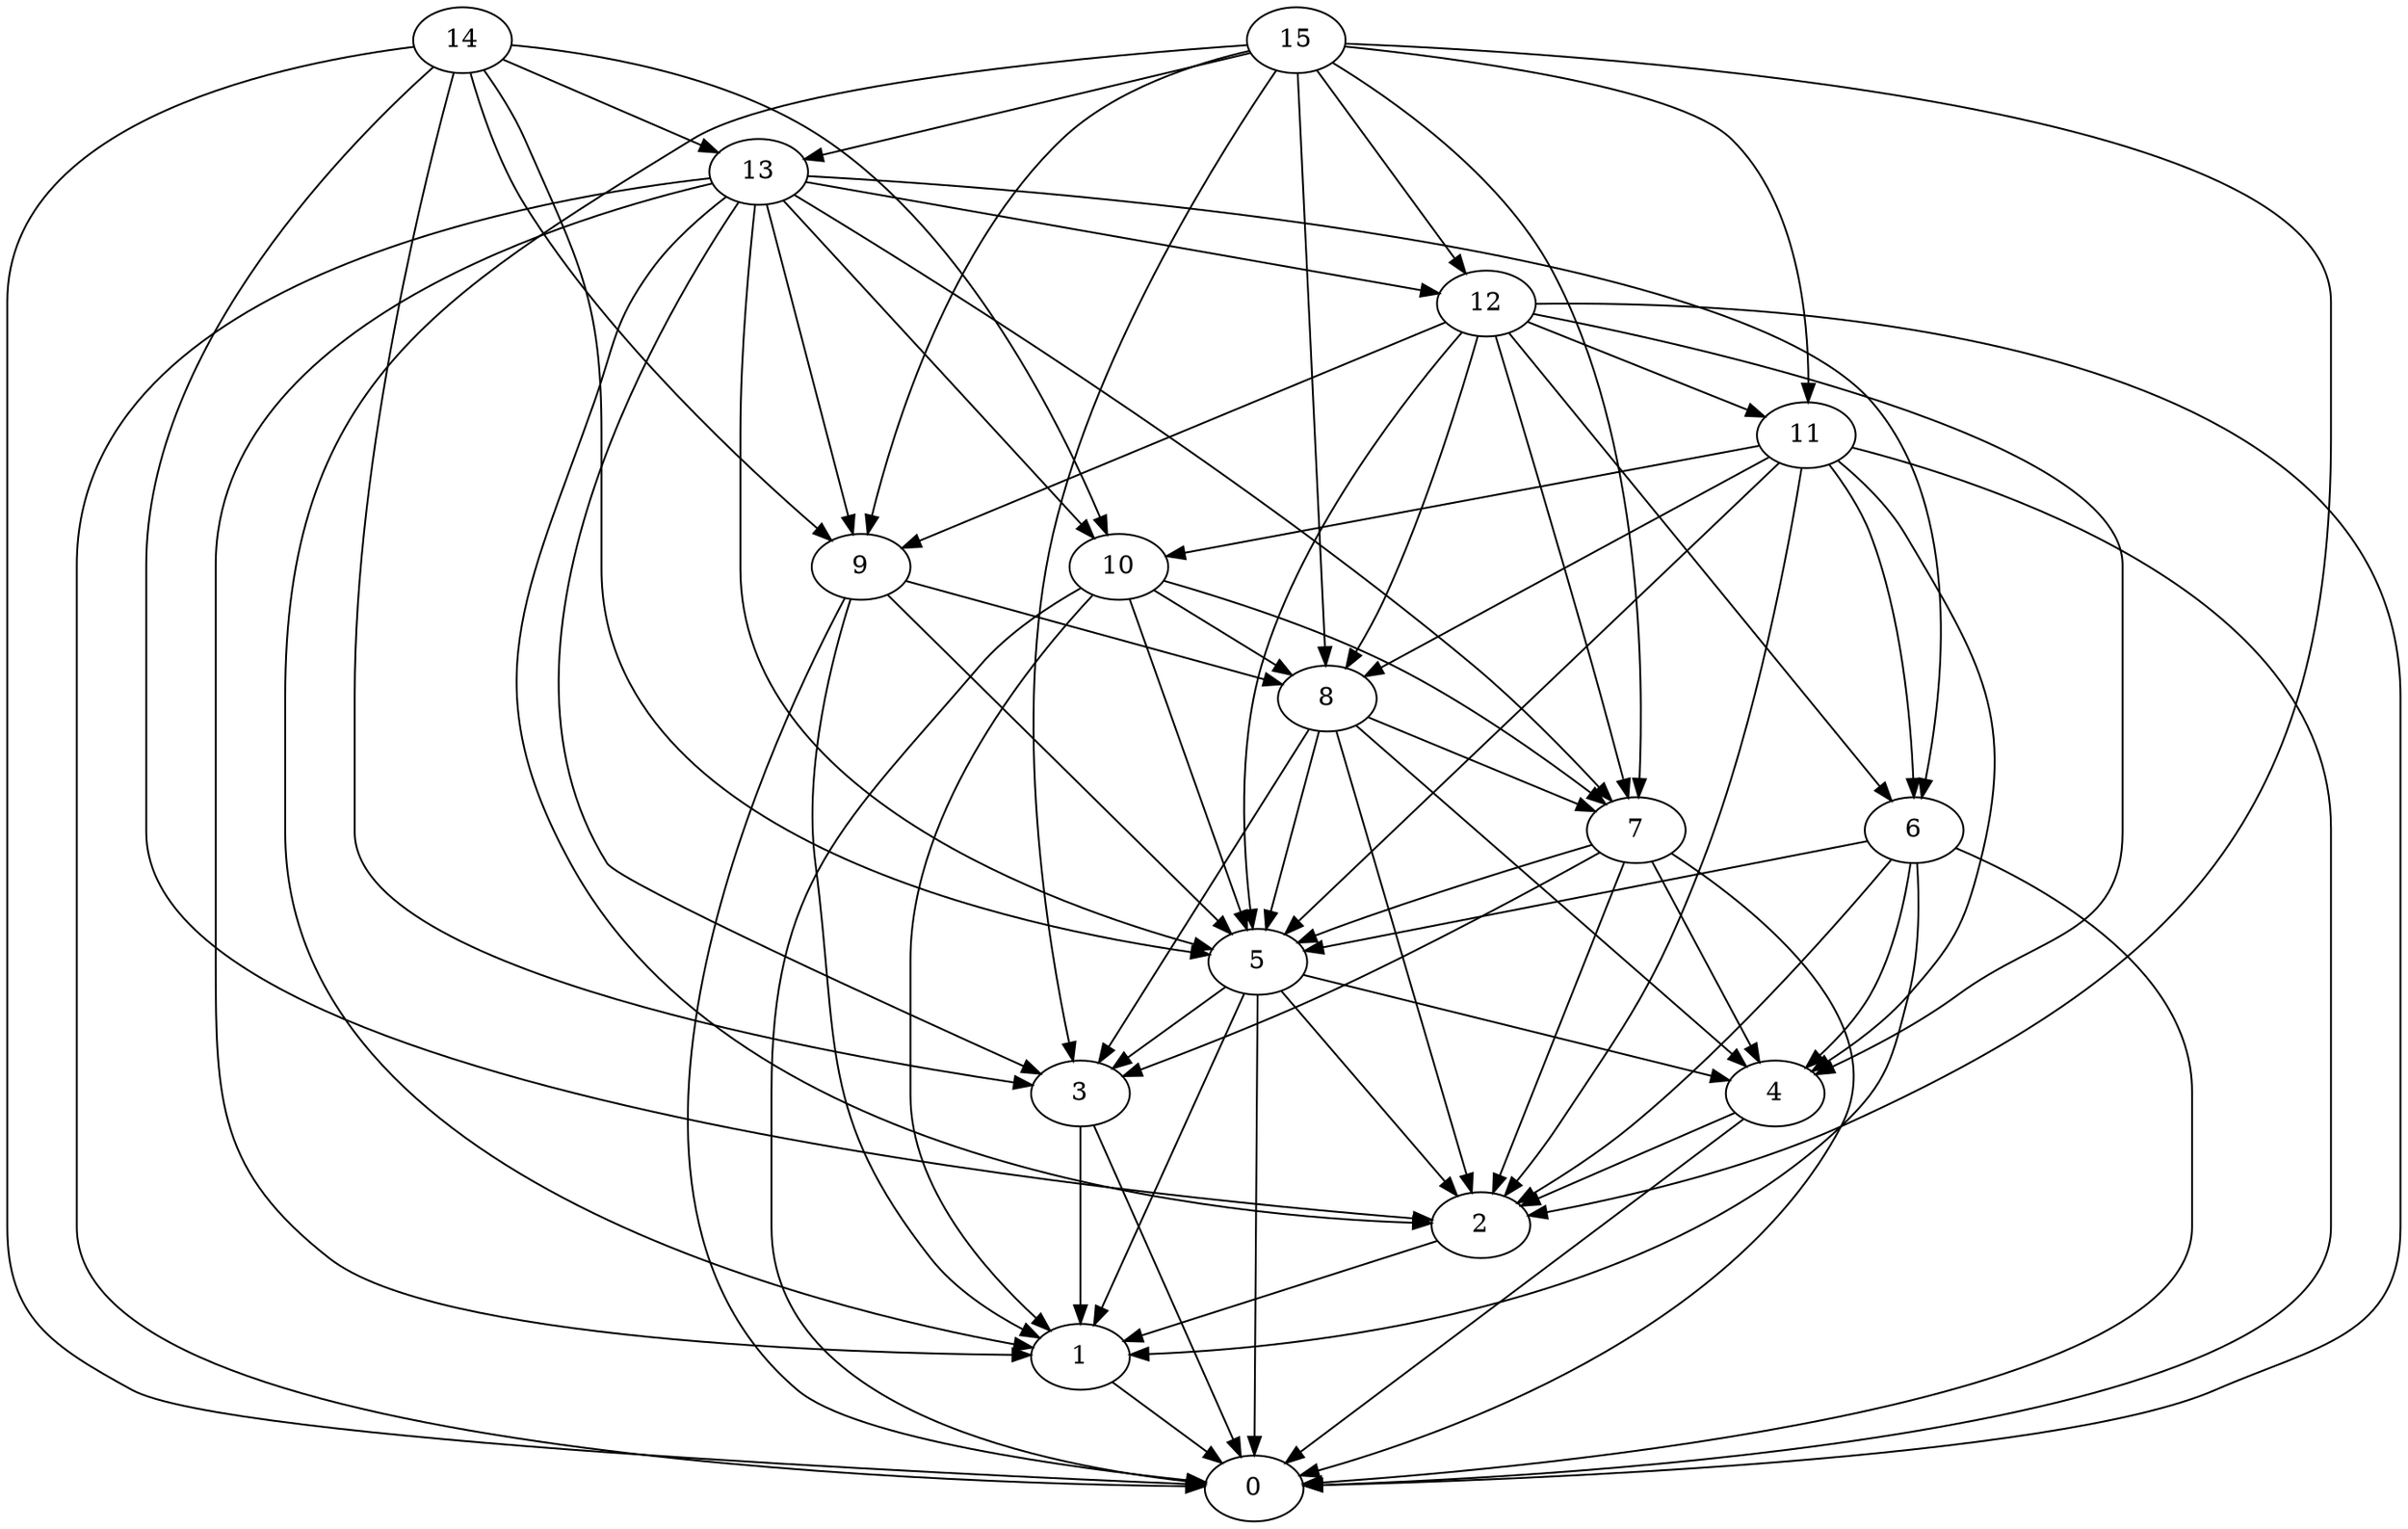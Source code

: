 digraph "Random_Nodes_16_Density_4.75_CCR_9.90_WeightType_Random_Heterogeneous-4-2" {
14 [Weight=4];
15 [Weight=7];
13 [Weight=7];
12 [Weight=8];
11 [Weight=6];
10 [Weight=7];
9 [Weight=10];
8 [Weight=4];
7 [Weight=7];
6 [Weight=4];
5 [Weight=4];
4 [Weight=4];
3 [Weight=3];
2 [Weight=5];
1 [Weight=10];
0 [Weight=6];
11 -> 8 [Weight=4];
8 -> 7 [Weight=21];
11 -> 10 [Weight=4];
15 -> 1 [Weight=6];
15 -> 11 [Weight=18];
5 -> 1 [Weight=6];
7 -> 0 [Weight=14];
5 -> 2 [Weight=12];
11 -> 5 [Weight=16];
2 -> 1 [Weight=4];
6 -> 5 [Weight=8];
10 -> 1 [Weight=21];
8 -> 2 [Weight=4];
12 -> 11 [Weight=6];
15 -> 2 [Weight=10];
15 -> 8 [Weight=14];
12 -> 7 [Weight=8];
13 -> 1 [Weight=6];
13 -> 12 [Weight=4];
15 -> 3 [Weight=16];
14 -> 13 [Weight=10];
13 -> 7 [Weight=8];
13 -> 2 [Weight=4];
6 -> 0 [Weight=21];
9 -> 0 [Weight=18];
13 -> 10 [Weight=16];
11 -> 0 [Weight=21];
15 -> 9 [Weight=16];
14 -> 9 [Weight=16];
12 -> 6 [Weight=14];
10 -> 8 [Weight=18];
5 -> 4 [Weight=12];
14 -> 5 [Weight=18];
8 -> 3 [Weight=10];
6 -> 4 [Weight=10];
3 -> 0 [Weight=12];
4 -> 0 [Weight=21];
9 -> 1 [Weight=18];
8 -> 4 [Weight=12];
7 -> 2 [Weight=8];
10 -> 0 [Weight=10];
10 -> 7 [Weight=16];
9 -> 8 [Weight=8];
7 -> 5 [Weight=16];
12 -> 9 [Weight=4];
12 -> 0 [Weight=10];
14 -> 10 [Weight=21];
13 -> 0 [Weight=14];
7 -> 3 [Weight=21];
12 -> 5 [Weight=4];
7 -> 4 [Weight=21];
13 -> 3 [Weight=18];
13 -> 9 [Weight=6];
5 -> 3 [Weight=12];
6 -> 2 [Weight=6];
11 -> 4 [Weight=12];
11 -> 2 [Weight=10];
13 -> 6 [Weight=12];
6 -> 1 [Weight=8];
4 -> 2 [Weight=16];
15 -> 7 [Weight=10];
9 -> 5 [Weight=8];
12 -> 4 [Weight=21];
10 -> 5 [Weight=21];
8 -> 5 [Weight=21];
1 -> 0 [Weight=14];
12 -> 8 [Weight=6];
14 -> 0 [Weight=21];
14 -> 2 [Weight=12];
15 -> 13 [Weight=4];
15 -> 12 [Weight=10];
13 -> 5 [Weight=8];
14 -> 3 [Weight=4];
5 -> 0 [Weight=18];
11 -> 6 [Weight=21];
3 -> 1 [Weight=21];
}

